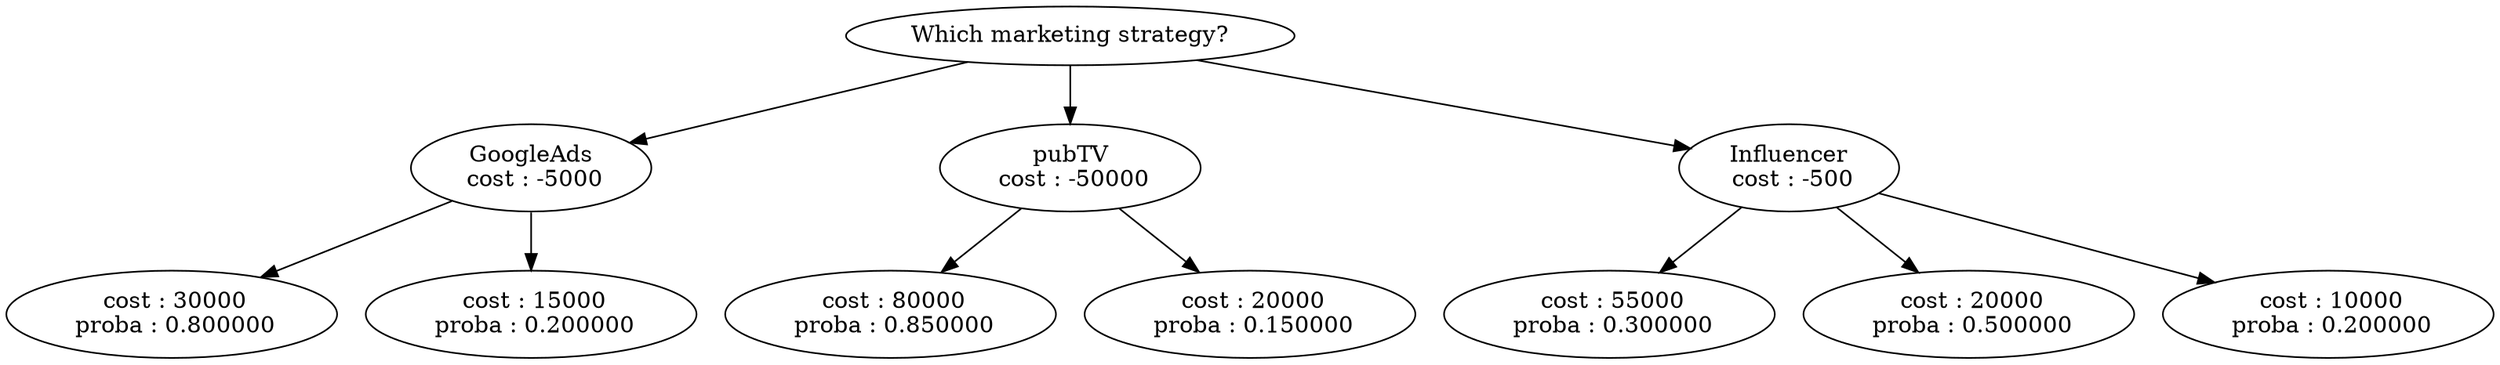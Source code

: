 digraph {
"Which marketing strategy?"->"GoogleAds\n cost : -5000"-> " cost : 30000\n proba : 0.800000"
"GoogleAds\n cost : -5000"-> " cost : 15000\n proba : 0.200000"
"Which marketing strategy?"->"pubTV\n cost : -50000"-> " cost : 80000\n proba : 0.850000"
"pubTV\n cost : -50000"-> " cost : 20000\n proba : 0.150000"
"Which marketing strategy?"->"Influencer\n cost : -500"-> " cost : 55000\n proba : 0.300000"
"Influencer\n cost : -500"-> " cost : 20000\n proba : 0.500000"
"Influencer\n cost : -500"-> " cost : 10000\n proba : 0.200000"
}
